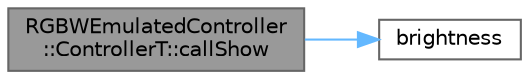 digraph "RGBWEmulatedController::ControllerT::callShow"
{
 // INTERACTIVE_SVG=YES
 // LATEX_PDF_SIZE
  bgcolor="transparent";
  edge [fontname=Helvetica,fontsize=10,labelfontname=Helvetica,labelfontsize=10];
  node [fontname=Helvetica,fontsize=10,shape=box,height=0.2,width=0.4];
  rankdir="LR";
  Node1 [id="Node000001",label="RGBWEmulatedController\l::ControllerT::callShow",height=0.2,width=0.4,color="gray40", fillcolor="grey60", style="filled", fontcolor="black",tooltip=" "];
  Node1 -> Node2 [id="edge1_Node000001_Node000002",color="steelblue1",style="solid",tooltip=" "];
  Node2 [id="Node000002",label="brightness",height=0.2,width=0.4,color="grey40", fillcolor="white", style="filled",URL="$da/dc7/advanced_8h_a96d9503945476f13a97c8f406269fcef.html#a96d9503945476f13a97c8f406269fcef",tooltip=" "];
}
